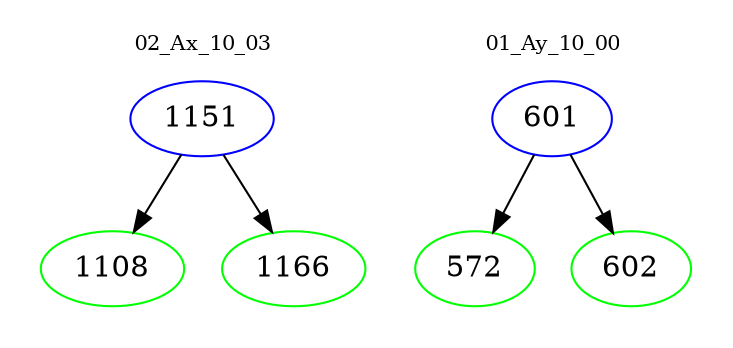 digraph{
subgraph cluster_0 {
color = white
label = "02_Ax_10_03";
fontsize=10;
T0_1151 [label="1151", color="blue"]
T0_1151 -> T0_1108 [color="black"]
T0_1108 [label="1108", color="green"]
T0_1151 -> T0_1166 [color="black"]
T0_1166 [label="1166", color="green"]
}
subgraph cluster_1 {
color = white
label = "01_Ay_10_00";
fontsize=10;
T1_601 [label="601", color="blue"]
T1_601 -> T1_572 [color="black"]
T1_572 [label="572", color="green"]
T1_601 -> T1_602 [color="black"]
T1_602 [label="602", color="green"]
}
}
